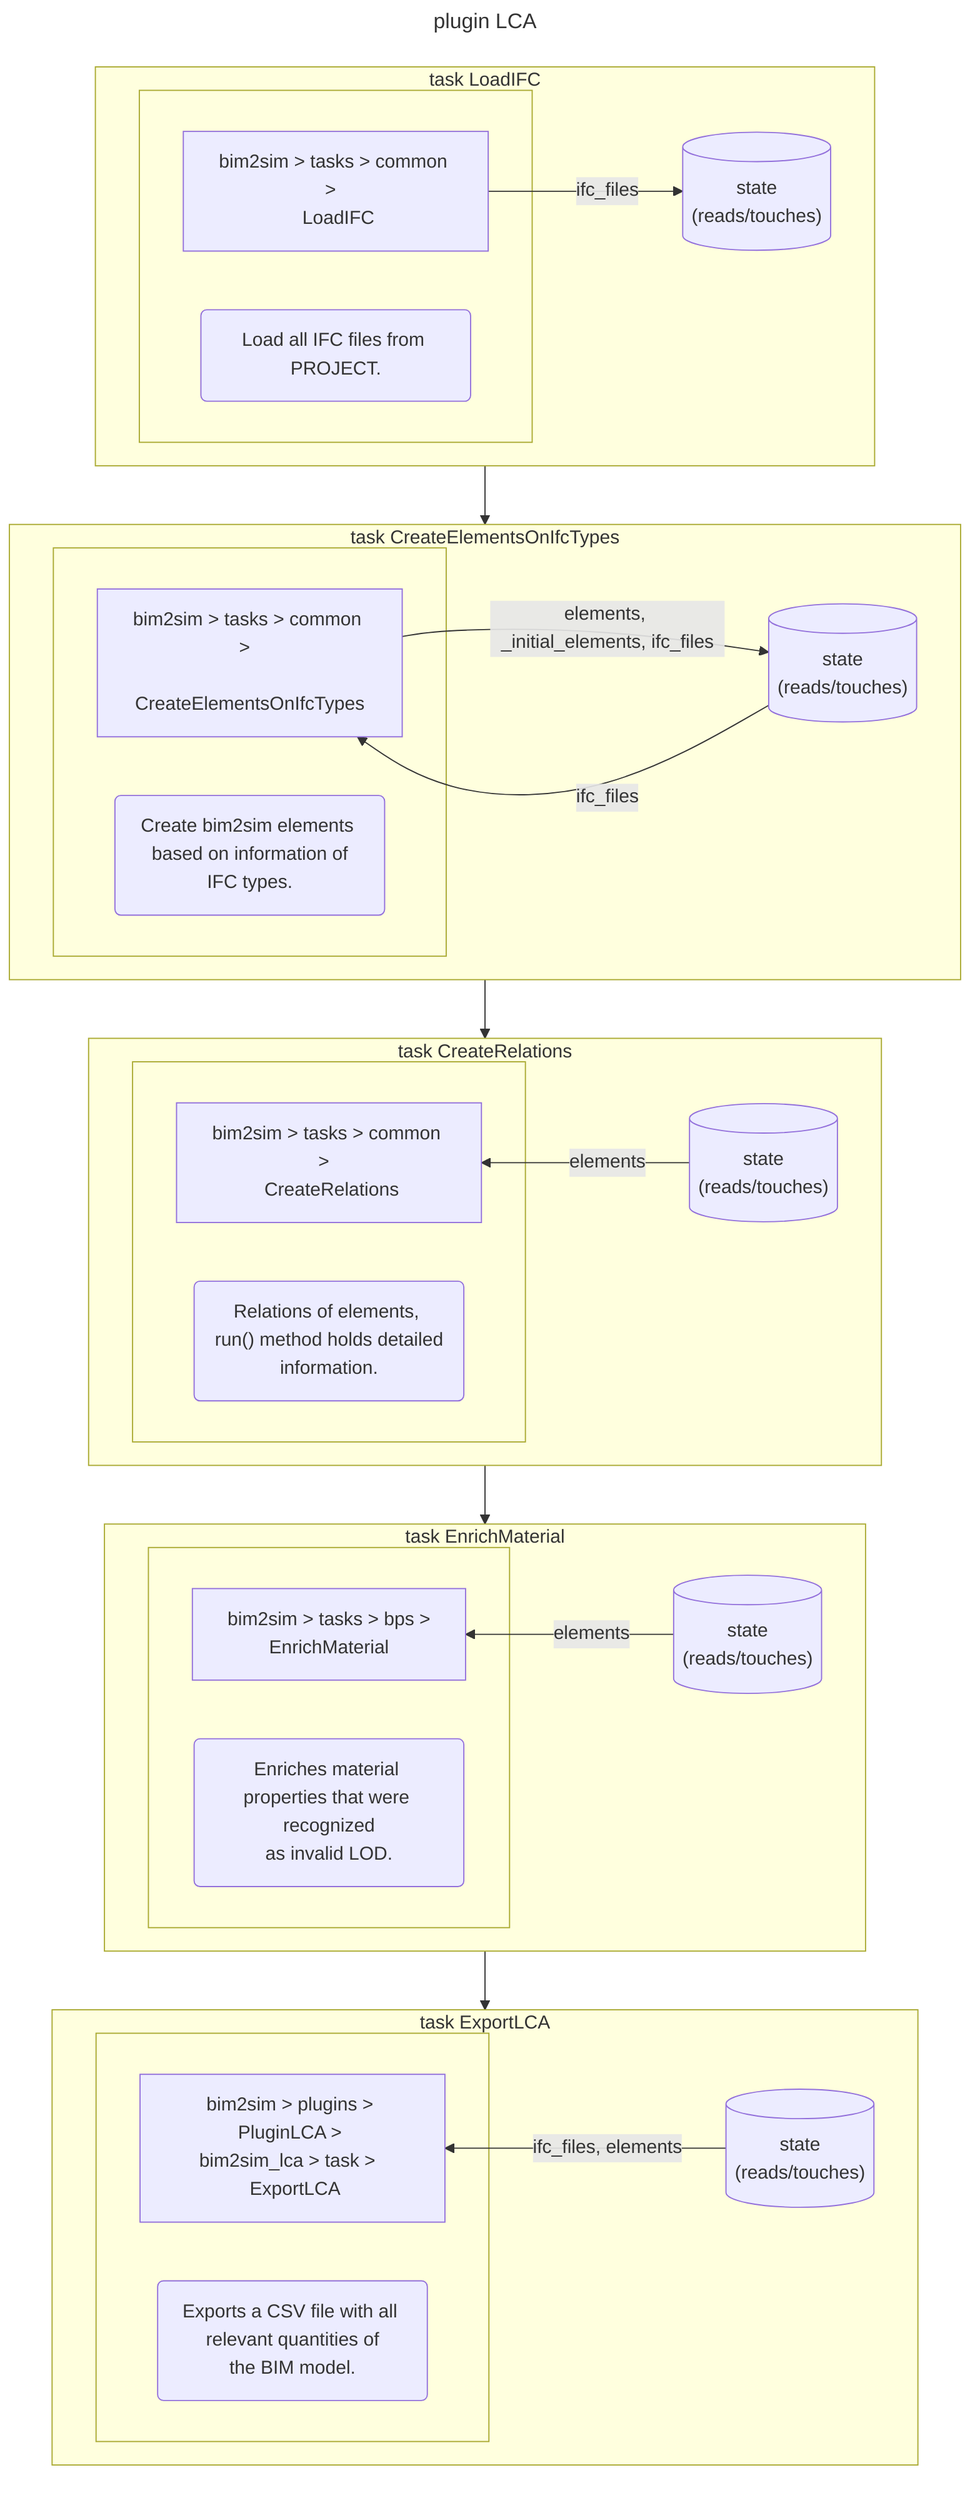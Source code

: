 ---
title: plugin LCA
---
flowchart TB
    
subgraph taskLoadIFC["task LoadIFC"]
 subgraph "" 

  tLoadIFC["bim2sim > tasks > common >  
 LoadIFC"]
  extLoadIFC(" Load all IFC files from PROJECT. " )
 end

stateLoadIFC[("state
 (reads/touches)")]
    
tLoadIFC -- ifc_files --> stateLoadIFC

end
    
subgraph taskCreateElementsOnIfcTypes["task CreateElementsOnIfcTypes"]
 subgraph "" 

  tCreateElementsOnIfcTypes["bim2sim > tasks > common >  
 CreateElementsOnIfcTypes"]
  extCreateElementsOnIfcTypes(" Create bim2sim elements based on information of
IFC types. " )
 end

stateCreateElementsOnIfcTypes[("state
 (reads/touches)")]
    
stateCreateElementsOnIfcTypes -- ifc_files --> tCreateElementsOnIfcTypes

tCreateElementsOnIfcTypes -- elements, _initial_elements, ifc_files --> stateCreateElementsOnIfcTypes

end
    
subgraph taskCreateRelations["task CreateRelations"]
 subgraph "" 

  tCreateRelations["bim2sim > tasks > common >  
 CreateRelations"]
  extCreateRelations(" Relations of elements, run() method holds detailed
information. " )
 end

stateCreateRelations[("state
 (reads/touches)")]
    
stateCreateRelations -- elements --> tCreateRelations
direction RL
end
    
subgraph taskEnrichMaterial["task EnrichMaterial"]
 subgraph "" 

  tEnrichMaterial["bim2sim > tasks > bps >  
 EnrichMaterial"]
  extEnrichMaterial(" Enriches material properties that were recognized
as invalid LOD. " )
 end

stateEnrichMaterial[("state
 (reads/touches)")]
    
stateEnrichMaterial -- elements --> tEnrichMaterial
direction RL
end
    
subgraph taskExportLCA["task ExportLCA"]
 subgraph "" 

  tExportLCA["bim2sim > plugins > PluginLCA > 
bim2sim_lca > task >  
 ExportLCA"]
  extExportLCA(" Exports a CSV file with all relevant quantities of
the BIM model. " )
 end

stateExportLCA[("state
 (reads/touches)")]
    
stateExportLCA -- ifc_files, elements --> tExportLCA
direction RL
end
    taskLoadIFC --> taskCreateElementsOnIfcTypes 
taskCreateElementsOnIfcTypes --> taskCreateRelations 
taskCreateRelations --> taskEnrichMaterial 
taskEnrichMaterial --> taskExportLCA